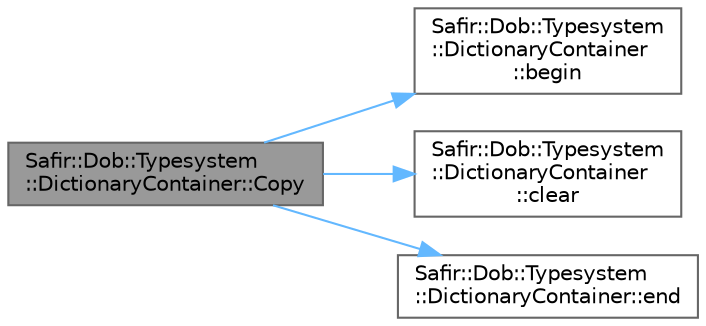 digraph "Safir::Dob::Typesystem::DictionaryContainer::Copy"
{
 // LATEX_PDF_SIZE
  bgcolor="transparent";
  edge [fontname=Helvetica,fontsize=10,labelfontname=Helvetica,labelfontsize=10];
  node [fontname=Helvetica,fontsize=10,shape=box,height=0.2,width=0.4];
  rankdir="LR";
  Node1 [label="Safir::Dob::Typesystem\l::DictionaryContainer::Copy",height=0.2,width=0.4,color="gray40", fillcolor="grey60", style="filled", fontcolor="black",tooltip="Copy - Copy all the members from \"that\" into \"this\"."];
  Node1 -> Node2 [color="steelblue1",style="solid"];
  Node2 [label="Safir::Dob::Typesystem\l::DictionaryContainer\l::begin",height=0.2,width=0.4,color="grey40", fillcolor="white", style="filled",URL="$a01427.html#a843692c26962643bab2edbb7689467b0",tooltip=" "];
  Node1 -> Node3 [color="steelblue1",style="solid"];
  Node3 [label="Safir::Dob::Typesystem\l::DictionaryContainer\l::clear",height=0.2,width=0.4,color="grey40", fillcolor="white", style="filled",URL="$a01427.html#aa45150995bdee384da704907a621eba6",tooltip="clear - Clear the dictionary, i.e remove all keys/values."];
  Node1 -> Node4 [color="steelblue1",style="solid"];
  Node4 [label="Safir::Dob::Typesystem\l::DictionaryContainer::end",height=0.2,width=0.4,color="grey40", fillcolor="white", style="filled",URL="$a01427.html#ae7cadcf752710ca29fe05913df0bfc99",tooltip=" "];
}
